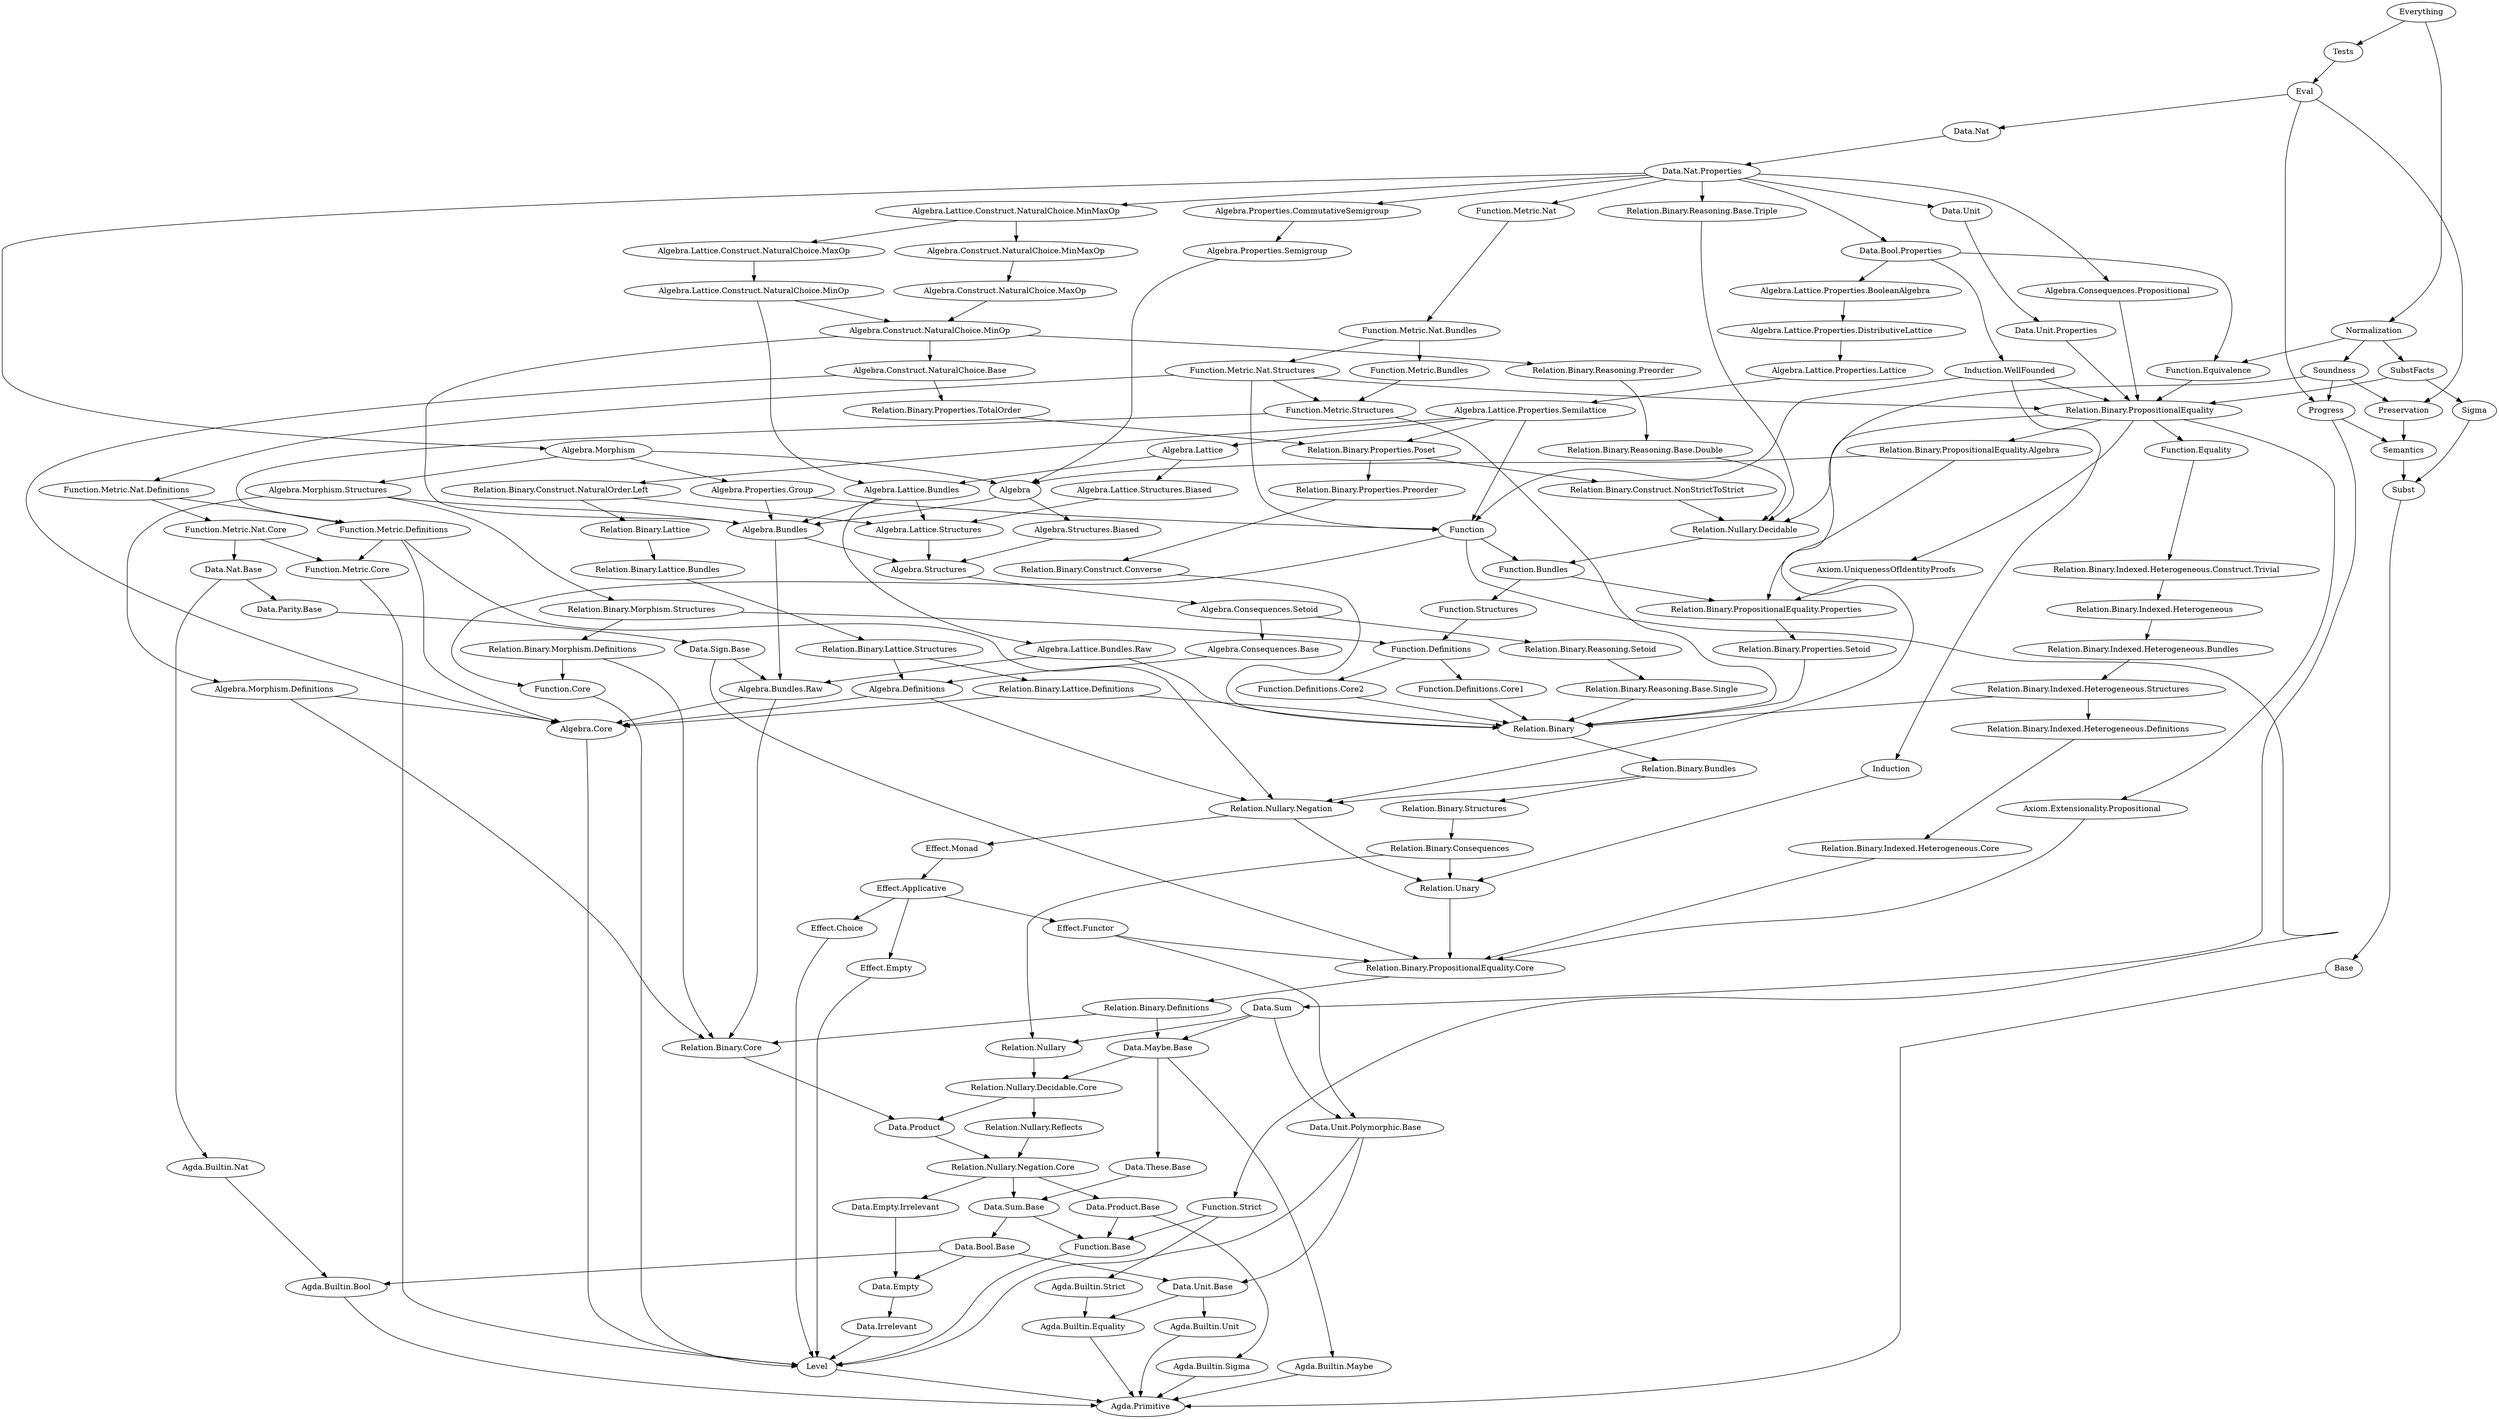 digraph dependencies {
   m0[label="Data.These.Base"];
   m1[label="Algebra.Lattice.Construct.NaturalChoice.MinOp"];
   m2[label="Subst"];
   m3[label="Data.Irrelevant"];
   m4[label="Relation.Binary.Indexed.Heterogeneous.Bundles"];
   m5[label="Relation.Binary.Reasoning.Setoid"];
   m6[label="SubstFacts"];
   m7[label="Algebra.Construct.NaturalChoice.Base"];
   m8[label="Preservation"];
   m9[label="Algebra.Definitions"];
   m10[label="Agda.Builtin.Equality"];
   m11[label="Relation.Binary.Indexed.Heterogeneous"];
   m12[label="Algebra.Lattice.Structures"];
   m13[label="Algebra.Consequences.Propositional"];
   m14[label="Relation.Binary.Structures"];
   m15[label="Function.Metric.Core"];
   m16[label="Algebra"];
   m17[label="Relation.Binary.Reasoning.Base.Double"];
   m18[label="Semantics"];
   m19[label="Relation.Binary"];
   m20[label="Algebra.Structures.Biased"];
   m21[label="Relation.Nullary"];
   m22[label="Algebra.Construct.NaturalChoice.MaxOp"];
   m23[label="Algebra.Construct.NaturalChoice.MinOp"];
   m24[label="Function.Definitions.Core1"];
   m25[label="Algebra.Lattice.Bundles"];
   m26[label="Agda.Builtin.Bool"];
   m27[label="Function.Strict"];
   m28[label="Relation.Binary.PropositionalEquality.Algebra"];
   m29[label="Data.Sum"];
   m30[label="Relation.Binary.PropositionalEquality"];
   m31[label="Function.Definitions.Core2"];
   m32[label="Data.Unit.Properties"];
   m33[label="Function.Equivalence"];
   m34[label="Relation.Unary"];
   m35[label="Relation.Binary.Properties.TotalOrder"];
   m36[label="Relation.Binary.Properties.Poset"];
   m37[label="Relation.Binary.Lattice.Structures"];
   m38[label="Algebra.Lattice.Construct.NaturalChoice.MinMaxOp"];
   m39[label="Relation.Nullary.Reflects"];
   m40[label="Relation.Binary.Definitions"];
   m41[label="Algebra.Bundles"];
   m42[label="Relation.Binary.Morphism.Definitions"];
   m43[label="Data.Unit"];
   m44[label="Effect.Monad"];
   m45[label="Function.Equality"];
   m46[label="Relation.Binary.Indexed.Heterogeneous.Structures"];
   m47[label="Algebra.Lattice.Properties.DistributiveLattice"];
   m48[label="Relation.Binary.PropositionalEquality.Core"];
   m49[label="Algebra.Lattice"];
   m50[label="Agda.Builtin.Strict"];
   m51[label="Data.Nat.Properties"];
   m52[label="Data.Empty.Irrelevant"];
   m53[label="Data.Unit.Base"];
   m54[label="Algebra.Properties.Group"];
   m55[label="Relation.Binary.Consequences"];
   m56[label="Soundness"];
   m57[label="Progress"];
   m58[label="Effect.Empty"];
   m59[label="Algebra.Consequences.Setoid"];
   m60[label="Relation.Binary.Morphism.Structures"];
   m61[label="Function.Metric.Bundles"];
   m62[label="Relation.Binary.Indexed.Heterogeneous.Construct.Trivial"];
   m63[label="Relation.Binary.Reasoning.Base.Single"];
   m64[label="Relation.Nullary.Decidable"];
   m65[label="Relation.Binary.Properties.Preorder"];
   m66[label="Data.Parity.Base"];
   m67[label="Relation.Binary.Properties.Setoid"];
   m68[label="Tests"];
   m69[label="Function.Metric.Nat.Bundles"];
   m70[label="Relation.Binary.Reasoning.Base.Triple"];
   m71[label="Algebra.Morphism.Structures"];
   m72[label="Effect.Choice"];
   m73[label="Data.Sum.Base"];
   m74[label="Algebra.Lattice.Structures.Biased"];
   m75[label="Axiom.UniquenessOfIdentityProofs"];
   m76[label="Relation.Binary.Lattice"];
   m77[label="Function.Definitions"];
   m78[label="Relation.Binary.Construct.NaturalOrder.Left"];
   m79[label="Function.Base"];
   m80[label="Axiom.Extensionality.Propositional"];
   m81[label="Agda.Primitive"];
   m82[label="Data.Bool.Base"];
   m83[label="Algebra.Core"];
   m84[label="Base"];
   m85[label="Function.Metric.Structures"];
   m86[label="Algebra.Structures"];
   m87[label="Function.Structures"];
   m88[label="Induction.WellFounded"];
   m89[label="Induction"];
   m90[label="Relation.Binary.Lattice.Bundles"];
   m91[label="Algebra.Morphism"];
   m92[label="Algebra.Lattice.Bundles.Raw"];
   m93[label="Relation.Binary.Indexed.Heterogeneous.Core"];
   m94[label="Data.Nat.Base"];
   m95[label="Normalization"];
   m96[label="Relation.Binary.Lattice.Definitions"];
   m97[label="Algebra.Lattice.Properties.BooleanAlgebra"];
   m98[label="Relation.Binary.PropositionalEquality.Properties"];
   m99[label="Algebra.Lattice.Properties.Semilattice"];
   m100[label="Algebra.Consequences.Base"];
   m101[label="Agda.Builtin.Nat"];
   m102[label="Agda.Builtin.Unit"];
   m103[label="Relation.Nullary.Negation.Core"];
   m104[label="Algebra.Properties.Semigroup"];
   m105[label="Data.Product.Base"];
   m106[label="Algebra.Bundles.Raw"];
   m107[label="Relation.Binary.Construct.Converse"];
   m108[label="Eval"];
   m109[label="Relation.Nullary.Negation"];
   m110[label="Data.Sign.Base"];
   m111[label="Data.Nat"];
   m112[label="Data.Maybe.Base"];
   m113[label="Data.Unit.Polymorphic.Base"];
   m114[label="Sigma"];
   m115[label="Algebra.Properties.CommutativeSemigroup"];
   m116[label="Function.Metric.Nat.Definitions"];
   m117[label="Algebra.Morphism.Definitions"];
   m118[label="Everything"];
   m119[label="Function.Metric.Nat"];
   m120[label="Data.Empty"];
   m121[label="Agda.Builtin.Maybe"];
   m122[label="Function.Metric.Definitions"];
   m123[label="Agda.Builtin.Sigma"];
   m124[label="Relation.Binary.Construct.NonStrictToStrict"];
   m125[label="Effect.Functor"];
   m126[label="Relation.Binary.Bundles"];
   m127[label="Function.Bundles"];
   m128[label="Function.Core"];
   m129[label="Relation.Nullary.Decidable.Core"];
   m130[label="Relation.Binary.Reasoning.Preorder"];
   m131[label="Relation.Binary.Indexed.Heterogeneous.Definitions"];
   m132[label="Data.Product"];
   m133[label="Function.Metric.Nat.Core"];
   m134[label="Data.Bool.Properties"];
   m135[label="Function"];
   m136[label="Effect.Applicative"];
   m137[label="Relation.Binary.Core"];
   m138[label="Algebra.Lattice.Properties.Lattice"];
   m139[label="Algebra.Construct.NaturalChoice.MinMaxOp"];
   m140[label="Algebra.Lattice.Construct.NaturalChoice.MaxOp"];
   m141[label="Function.Metric.Nat.Structures"];
   m142[label="Level"];
   m0 -> m73;
   m1 -> m23;
   m1 -> m25;
   m2 -> m84;
   m3 -> m142;
   m4 -> m46;
   m5 -> m63;
   m6 -> m30;
   m6 -> m114;
   m7 -> m35;
   m7 -> m83;
   m8 -> m18;
   m9 -> m83;
   m9 -> m109;
   m10 -> m81;
   m11 -> m4;
   m12 -> m86;
   m13 -> m30;
   m14 -> m55;
   m15 -> m142;
   m16 -> m20;
   m16 -> m41;
   m17 -> m64;
   m18 -> m2;
   m19 -> m126;
   m20 -> m86;
   m21 -> m129;
   m22 -> m23;
   m23 -> m7;
   m23 -> m41;
   m23 -> m130;
   m24 -> m19;
   m25 -> m12;
   m25 -> m41;
   m25 -> m92;
   m26 -> m81;
   m27 -> m50;
   m27 -> m79;
   m28 -> m16;
   m28 -> m98;
   m29 -> m21;
   m29 -> m112;
   m29 -> m113;
   m30 -> m28;
   m30 -> m45;
   m30 -> m64;
   m30 -> m75;
   m30 -> m80;
   m31 -> m19;
   m32 -> m30;
   m33 -> m30;
   m34 -> m48;
   m35 -> m36;
   m36 -> m65;
   m36 -> m124;
   m37 -> m9;
   m37 -> m96;
   m38 -> m139;
   m38 -> m140;
   m39 -> m103;
   m40 -> m112;
   m40 -> m137;
   m41 -> m86;
   m41 -> m106;
   m42 -> m128;
   m42 -> m137;
   m43 -> m32;
   m44 -> m136;
   m45 -> m62;
   m46 -> m19;
   m46 -> m131;
   m47 -> m138;
   m48 -> m40;
   m49 -> m25;
   m49 -> m74;
   m50 -> m10;
   m51 -> m13;
   m51 -> m38;
   m51 -> m43;
   m51 -> m70;
   m51 -> m91;
   m51 -> m115;
   m51 -> m119;
   m51 -> m134;
   m52 -> m120;
   m53 -> m10;
   m53 -> m102;
   m54 -> m41;
   m54 -> m135;
   m55 -> m21;
   m55 -> m34;
   m56 -> m8;
   m56 -> m57;
   m56 -> m109;
   m57 -> m18;
   m57 -> m29;
   m58 -> m142;
   m59 -> m5;
   m59 -> m100;
   m60 -> m42;
   m60 -> m77;
   m61 -> m85;
   m62 -> m11;
   m63 -> m19;
   m64 -> m127;
   m65 -> m107;
   m66 -> m110;
   m67 -> m19;
   m68 -> m108;
   m69 -> m61;
   m69 -> m141;
   m70 -> m64;
   m71 -> m41;
   m71 -> m60;
   m71 -> m117;
   m72 -> m142;
   m73 -> m79;
   m73 -> m82;
   m74 -> m12;
   m75 -> m98;
   m76 -> m90;
   m77 -> m24;
   m77 -> m31;
   m78 -> m12;
   m78 -> m76;
   m79 -> m142;
   m80 -> m48;
   m82 -> m26;
   m82 -> m53;
   m82 -> m120;
   m83 -> m142;
   m84 -> m81;
   m85 -> m19;
   m85 -> m122;
   m86 -> m59;
   m87 -> m77;
   m88 -> m30;
   m88 -> m89;
   m88 -> m135;
   m89 -> m34;
   m90 -> m37;
   m91 -> m16;
   m91 -> m54;
   m91 -> m71;
   m92 -> m19;
   m92 -> m106;
   m93 -> m48;
   m94 -> m66;
   m94 -> m101;
   m95 -> m6;
   m95 -> m33;
   m95 -> m56;
   m96 -> m19;
   m96 -> m83;
   m97 -> m47;
   m98 -> m67;
   m99 -> m36;
   m99 -> m49;
   m99 -> m78;
   m99 -> m135;
   m100 -> m9;
   m101 -> m26;
   m102 -> m81;
   m103 -> m52;
   m103 -> m73;
   m103 -> m105;
   m104 -> m16;
   m105 -> m79;
   m105 -> m123;
   m106 -> m83;
   m106 -> m137;
   m107 -> m19;
   m108 -> m8;
   m108 -> m57;
   m108 -> m111;
   m109 -> m34;
   m109 -> m44;
   m110 -> m48;
   m110 -> m106;
   m111 -> m51;
   m112 -> m0;
   m112 -> m121;
   m112 -> m129;
   m113 -> m53;
   m113 -> m142;
   m114 -> m2;
   m115 -> m104;
   m116 -> m122;
   m116 -> m133;
   m117 -> m83;
   m117 -> m137;
   m118 -> m68;
   m118 -> m95;
   m119 -> m69;
   m120 -> m3;
   m121 -> m81;
   m122 -> m15;
   m122 -> m83;
   m122 -> m109;
   m123 -> m81;
   m124 -> m64;
   m125 -> m48;
   m125 -> m113;
   m126 -> m14;
   m126 -> m109;
   m127 -> m87;
   m127 -> m98;
   m128 -> m142;
   m129 -> m39;
   m129 -> m132;
   m130 -> m17;
   m131 -> m93;
   m132 -> m103;
   m133 -> m15;
   m133 -> m94;
   m134 -> m33;
   m134 -> m88;
   m134 -> m97;
   m135 -> m27;
   m135 -> m127;
   m135 -> m128;
   m136 -> m58;
   m136 -> m72;
   m136 -> m125;
   m137 -> m132;
   m138 -> m99;
   m139 -> m22;
   m140 -> m1;
   m141 -> m30;
   m141 -> m85;
   m141 -> m116;
   m141 -> m135;
   m142 -> m81;
}
